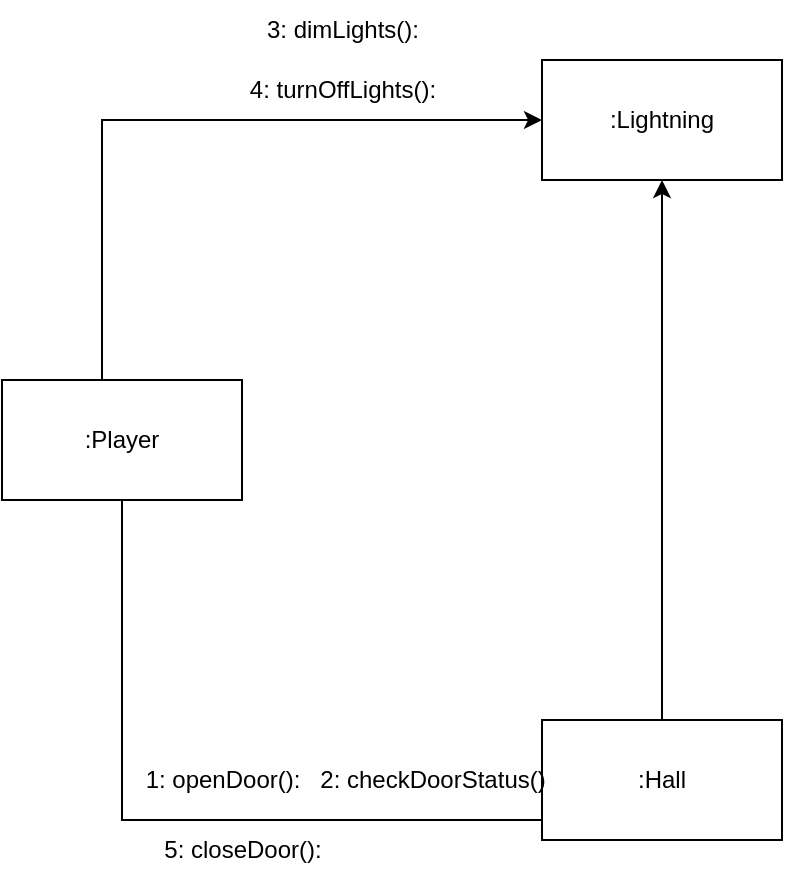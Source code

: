<mxfile version="25.0.1">
  <diagram name="Page-1" id="cKXhVmtr5zay9rvi2_xH">
    <mxGraphModel dx="1084" dy="593" grid="1" gridSize="10" guides="1" tooltips="1" connect="1" arrows="1" fold="1" page="1" pageScale="1" pageWidth="850" pageHeight="1100" math="0" shadow="0">
      <root>
        <mxCell id="0" />
        <mxCell id="1" parent="0" />
        <mxCell id="seOAwFmWbcF5YbbiDcKb-1" value=":Player" style="rounded=0;whiteSpace=wrap;html=1;" vertex="1" parent="1">
          <mxGeometry x="60" y="240" width="120" height="60" as="geometry" />
        </mxCell>
        <mxCell id="seOAwFmWbcF5YbbiDcKb-2" value=":Lightning" style="rounded=0;whiteSpace=wrap;html=1;" vertex="1" parent="1">
          <mxGeometry x="330" y="80" width="120" height="60" as="geometry" />
        </mxCell>
        <mxCell id="seOAwFmWbcF5YbbiDcKb-3" value=":Hall" style="rounded=0;whiteSpace=wrap;html=1;" vertex="1" parent="1">
          <mxGeometry x="330" y="410" width="120" height="60" as="geometry" />
        </mxCell>
        <mxCell id="seOAwFmWbcF5YbbiDcKb-4" style="edgeStyle=orthogonalEdgeStyle;rounded=0;orthogonalLoop=1;jettySize=auto;html=1;entryX=0;entryY=0.5;entryDx=0;entryDy=0;" edge="1" parent="1">
          <mxGeometry relative="1" as="geometry">
            <Array as="points">
              <mxPoint x="110" y="110" />
            </Array>
            <mxPoint x="110" y="240" as="sourcePoint" />
            <mxPoint x="330" y="110" as="targetPoint" />
          </mxGeometry>
        </mxCell>
        <mxCell id="seOAwFmWbcF5YbbiDcKb-5" style="edgeStyle=orthogonalEdgeStyle;rounded=0;orthogonalLoop=1;jettySize=auto;html=1;entryX=0.5;entryY=1;entryDx=0;entryDy=0;" edge="1" parent="1">
          <mxGeometry relative="1" as="geometry">
            <mxPoint x="390" y="230" as="sourcePoint" />
            <mxPoint x="390" y="140" as="targetPoint" />
          </mxGeometry>
        </mxCell>
        <mxCell id="seOAwFmWbcF5YbbiDcKb-6" value="" style="endArrow=none;html=1;rounded=0;exitX=0.5;exitY=0;exitDx=0;exitDy=0;" edge="1" parent="1">
          <mxGeometry width="50" height="50" relative="1" as="geometry">
            <mxPoint x="390" y="410" as="sourcePoint" />
            <mxPoint x="390" y="230" as="targetPoint" />
          </mxGeometry>
        </mxCell>
        <mxCell id="seOAwFmWbcF5YbbiDcKb-7" style="edgeStyle=orthogonalEdgeStyle;rounded=0;orthogonalLoop=1;jettySize=auto;html=1;exitX=0.5;exitY=1;exitDx=0;exitDy=0;entryX=0;entryY=0.5;entryDx=0;entryDy=0;endArrow=none;endFill=0;" edge="1" parent="1">
          <mxGeometry relative="1" as="geometry">
            <mxPoint x="120" y="300" as="sourcePoint" />
            <mxPoint x="329.5" y="460" as="targetPoint" />
            <Array as="points">
              <mxPoint x="120" y="460" />
            </Array>
          </mxGeometry>
        </mxCell>
        <mxCell id="seOAwFmWbcF5YbbiDcKb-8" value="3: dimLights():" style="text;html=1;align=center;verticalAlign=middle;resizable=0;points=[];autosize=1;strokeColor=none;fillColor=none;" vertex="1" parent="1">
          <mxGeometry x="180" y="50" width="100" height="30" as="geometry" />
        </mxCell>
        <mxCell id="seOAwFmWbcF5YbbiDcKb-9" value="4: turnOffLights():" style="text;html=1;align=center;verticalAlign=middle;resizable=0;points=[];autosize=1;strokeColor=none;fillColor=none;" vertex="1" parent="1">
          <mxGeometry x="170" y="80" width="120" height="30" as="geometry" />
        </mxCell>
        <mxCell id="seOAwFmWbcF5YbbiDcKb-11" value="2: checkD&lt;span style=&quot;background-color: initial;&quot;&gt;oorStatus()&lt;/span&gt;" style="text;html=1;align=center;verticalAlign=middle;resizable=0;points=[];autosize=1;strokeColor=none;fillColor=none;" vertex="1" parent="1">
          <mxGeometry x="205" y="425" width="140" height="30" as="geometry" />
        </mxCell>
        <mxCell id="seOAwFmWbcF5YbbiDcKb-13" value="5: closeDoor():" style="text;html=1;align=center;verticalAlign=middle;resizable=0;points=[];autosize=1;strokeColor=none;fillColor=none;" vertex="1" parent="1">
          <mxGeometry x="130" y="460" width="100" height="30" as="geometry" />
        </mxCell>
        <mxCell id="seOAwFmWbcF5YbbiDcKb-14" value="1: openDoor():" style="text;html=1;align=center;verticalAlign=middle;resizable=0;points=[];autosize=1;strokeColor=none;fillColor=none;" vertex="1" parent="1">
          <mxGeometry x="120" y="425" width="100" height="30" as="geometry" />
        </mxCell>
      </root>
    </mxGraphModel>
  </diagram>
</mxfile>
